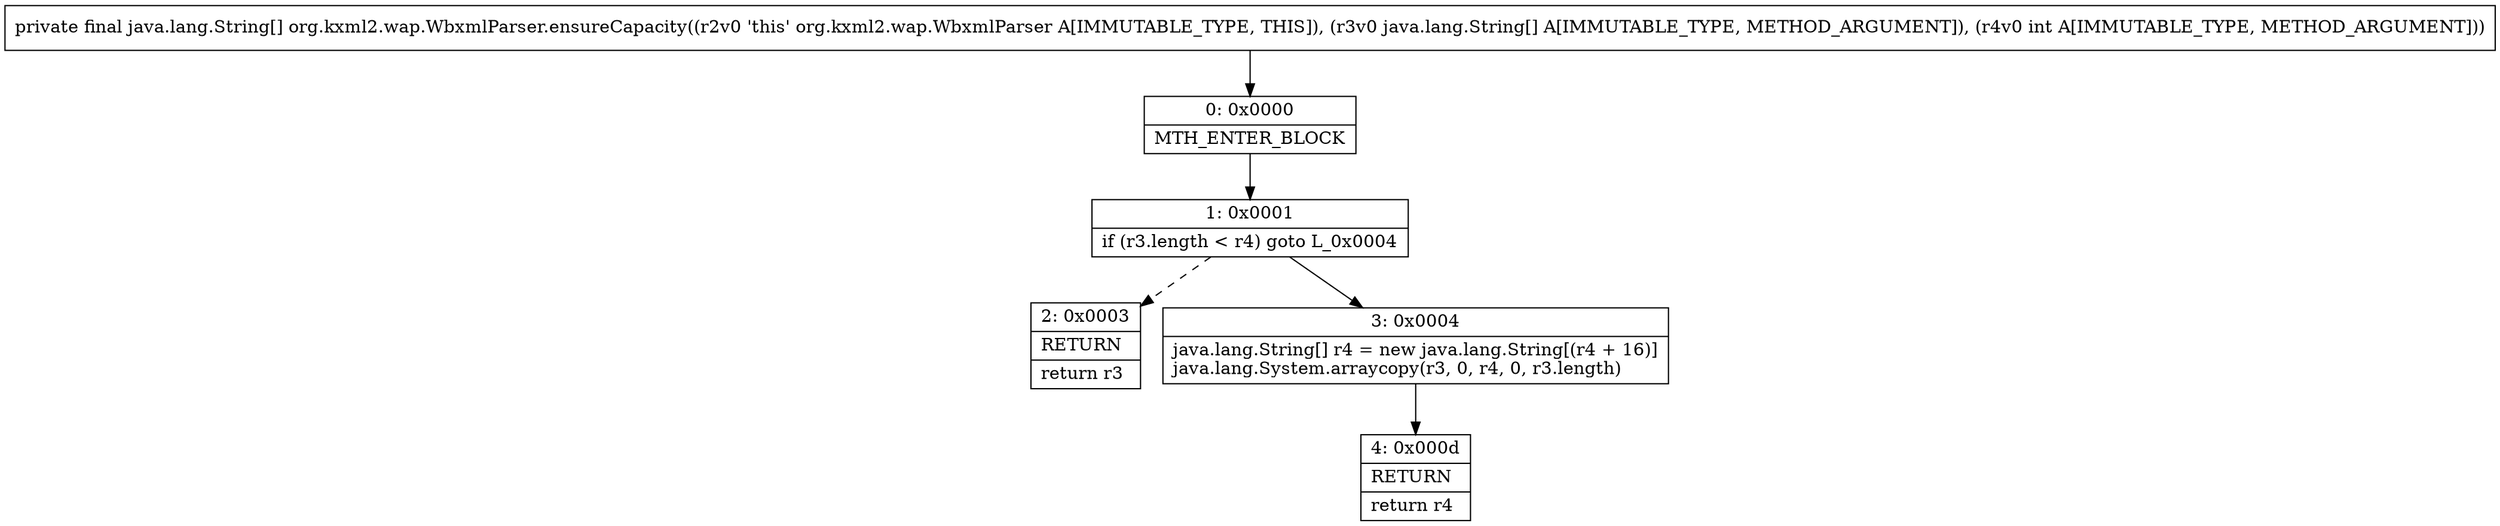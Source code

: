 digraph "CFG fororg.kxml2.wap.WbxmlParser.ensureCapacity([Ljava\/lang\/String;I)[Ljava\/lang\/String;" {
Node_0 [shape=record,label="{0\:\ 0x0000|MTH_ENTER_BLOCK\l}"];
Node_1 [shape=record,label="{1\:\ 0x0001|if (r3.length \< r4) goto L_0x0004\l}"];
Node_2 [shape=record,label="{2\:\ 0x0003|RETURN\l|return r3\l}"];
Node_3 [shape=record,label="{3\:\ 0x0004|java.lang.String[] r4 = new java.lang.String[(r4 + 16)]\ljava.lang.System.arraycopy(r3, 0, r4, 0, r3.length)\l}"];
Node_4 [shape=record,label="{4\:\ 0x000d|RETURN\l|return r4\l}"];
MethodNode[shape=record,label="{private final java.lang.String[] org.kxml2.wap.WbxmlParser.ensureCapacity((r2v0 'this' org.kxml2.wap.WbxmlParser A[IMMUTABLE_TYPE, THIS]), (r3v0 java.lang.String[] A[IMMUTABLE_TYPE, METHOD_ARGUMENT]), (r4v0 int A[IMMUTABLE_TYPE, METHOD_ARGUMENT])) }"];
MethodNode -> Node_0;
Node_0 -> Node_1;
Node_1 -> Node_2[style=dashed];
Node_1 -> Node_3;
Node_3 -> Node_4;
}

